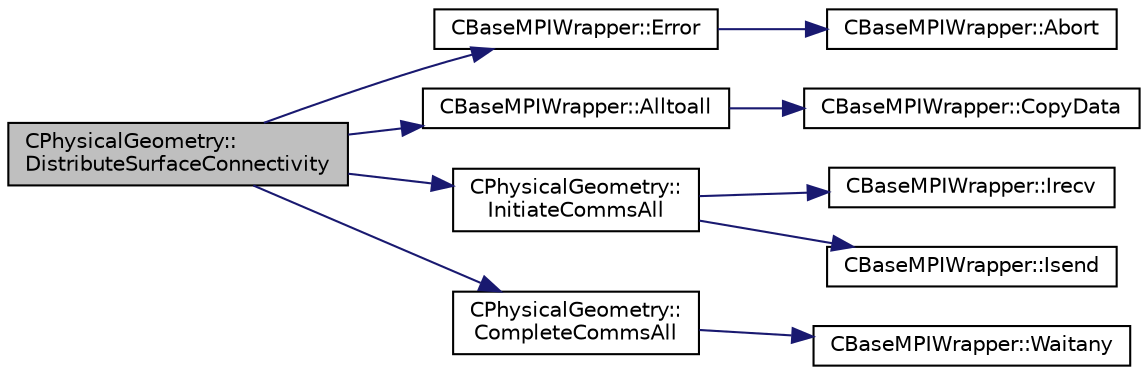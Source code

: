 digraph "CPhysicalGeometry::DistributeSurfaceConnectivity"
{
  edge [fontname="Helvetica",fontsize="10",labelfontname="Helvetica",labelfontsize="10"];
  node [fontname="Helvetica",fontsize="10",shape=record];
  rankdir="LR";
  Node512 [label="CPhysicalGeometry::\lDistributeSurfaceConnectivity",height=0.2,width=0.4,color="black", fillcolor="grey75", style="filled", fontcolor="black"];
  Node512 -> Node513 [color="midnightblue",fontsize="10",style="solid",fontname="Helvetica"];
  Node513 [label="CBaseMPIWrapper::Error",height=0.2,width=0.4,color="black", fillcolor="white", style="filled",URL="$class_c_base_m_p_i_wrapper.html#a04457c47629bda56704e6a8804833eeb"];
  Node513 -> Node514 [color="midnightblue",fontsize="10",style="solid",fontname="Helvetica"];
  Node514 [label="CBaseMPIWrapper::Abort",height=0.2,width=0.4,color="black", fillcolor="white", style="filled",URL="$class_c_base_m_p_i_wrapper.html#a21ef5681e2acb532d345e9bab173ef07"];
  Node512 -> Node515 [color="midnightblue",fontsize="10",style="solid",fontname="Helvetica"];
  Node515 [label="CBaseMPIWrapper::Alltoall",height=0.2,width=0.4,color="black", fillcolor="white", style="filled",URL="$class_c_base_m_p_i_wrapper.html#a86496abf1db8449b17501e14111f3371"];
  Node515 -> Node516 [color="midnightblue",fontsize="10",style="solid",fontname="Helvetica"];
  Node516 [label="CBaseMPIWrapper::CopyData",height=0.2,width=0.4,color="black", fillcolor="white", style="filled",URL="$class_c_base_m_p_i_wrapper.html#a4725cc1dd65b161b483e812a538a5e36"];
  Node512 -> Node517 [color="midnightblue",fontsize="10",style="solid",fontname="Helvetica"];
  Node517 [label="CPhysicalGeometry::\lInitiateCommsAll",height=0.2,width=0.4,color="black", fillcolor="white", style="filled",URL="$class_c_physical_geometry.html#af14657436bea293f70e5543b34e9da2b",tooltip="Routine to launch non-blocking sends and recvs amongst all processors. "];
  Node517 -> Node518 [color="midnightblue",fontsize="10",style="solid",fontname="Helvetica"];
  Node518 [label="CBaseMPIWrapper::Irecv",height=0.2,width=0.4,color="black", fillcolor="white", style="filled",URL="$class_c_base_m_p_i_wrapper.html#ae41565b441aee76e1b48eb03e5ac86dd"];
  Node517 -> Node519 [color="midnightblue",fontsize="10",style="solid",fontname="Helvetica"];
  Node519 [label="CBaseMPIWrapper::Isend",height=0.2,width=0.4,color="black", fillcolor="white", style="filled",URL="$class_c_base_m_p_i_wrapper.html#a43a415ec11a029ade218eaf8c807a817"];
  Node512 -> Node520 [color="midnightblue",fontsize="10",style="solid",fontname="Helvetica"];
  Node520 [label="CPhysicalGeometry::\lCompleteCommsAll",height=0.2,width=0.4,color="black", fillcolor="white", style="filled",URL="$class_c_physical_geometry.html#af4280607f8bcb8feaff6daba48a9e686",tooltip="Routine to complete the set of non-blocking communications launched with InitiateComms() with MPI_Wai..."];
  Node520 -> Node521 [color="midnightblue",fontsize="10",style="solid",fontname="Helvetica"];
  Node521 [label="CBaseMPIWrapper::Waitany",height=0.2,width=0.4,color="black", fillcolor="white", style="filled",URL="$class_c_base_m_p_i_wrapper.html#ade364e6661c9eec2070a2448dbb5750b"];
}
